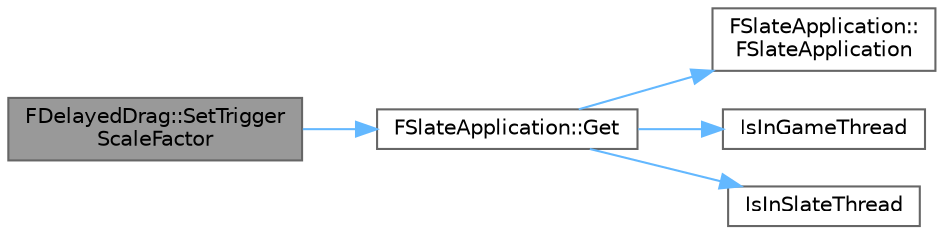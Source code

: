 digraph "FDelayedDrag::SetTriggerScaleFactor"
{
 // INTERACTIVE_SVG=YES
 // LATEX_PDF_SIZE
  bgcolor="transparent";
  edge [fontname=Helvetica,fontsize=10,labelfontname=Helvetica,labelfontsize=10];
  node [fontname=Helvetica,fontsize=10,shape=box,height=0.2,width=0.4];
  rankdir="LR";
  Node1 [id="Node000001",label="FDelayedDrag::SetTrigger\lScaleFactor",height=0.2,width=0.4,color="gray40", fillcolor="grey60", style="filled", fontcolor="black",tooltip="Assign a new scale factor to apply to the drag trigger distance."];
  Node1 -> Node2 [id="edge1_Node000001_Node000002",color="steelblue1",style="solid",tooltip=" "];
  Node2 [id="Node000002",label="FSlateApplication::Get",height=0.2,width=0.4,color="grey40", fillcolor="white", style="filled",URL="$dc/df2/classFSlateApplication.html#ab6234a47a7d8f3e5f069e145aa74ccae",tooltip="Returns the current instance of the application."];
  Node2 -> Node3 [id="edge2_Node000002_Node000003",color="steelblue1",style="solid",tooltip=" "];
  Node3 [id="Node000003",label="FSlateApplication::\lFSlateApplication",height=0.2,width=0.4,color="grey40", fillcolor="white", style="filled",URL="$dc/df2/classFSlateApplication.html#a48184993c71d99fcba758fc94b64888d",tooltip=" "];
  Node2 -> Node4 [id="edge3_Node000002_Node000004",color="steelblue1",style="solid",tooltip=" "];
  Node4 [id="Node000004",label="IsInGameThread",height=0.2,width=0.4,color="grey40", fillcolor="white", style="filled",URL="$d5/d8c/CoreGlobals_8h.html#aef9b701034d58fd883a90af440707365",tooltip=" "];
  Node2 -> Node5 [id="edge4_Node000002_Node000005",color="steelblue1",style="solid",tooltip=" "];
  Node5 [id="Node000005",label="IsInSlateThread",height=0.2,width=0.4,color="grey40", fillcolor="white", style="filled",URL="$d5/d8c/CoreGlobals_8h.html#ae041972a389309c54a5803d7e5cb42bc",tooltip=" "];
}
